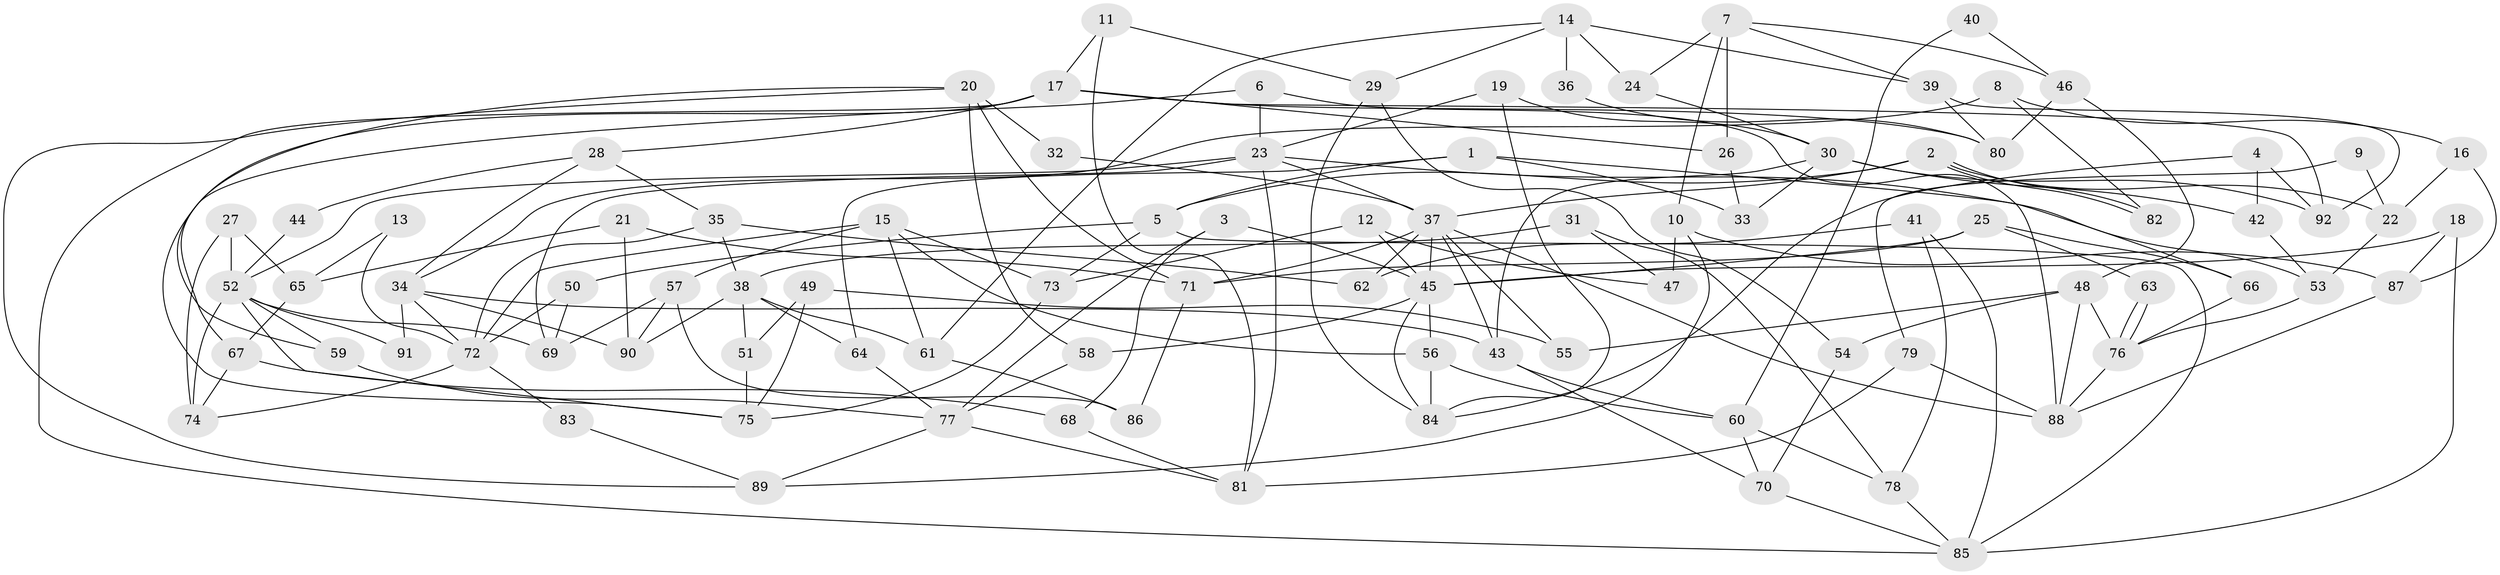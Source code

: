 // Generated by graph-tools (version 1.1) at 2025/50/03/09/25 03:50:12]
// undirected, 92 vertices, 184 edges
graph export_dot {
graph [start="1"]
  node [color=gray90,style=filled];
  1;
  2;
  3;
  4;
  5;
  6;
  7;
  8;
  9;
  10;
  11;
  12;
  13;
  14;
  15;
  16;
  17;
  18;
  19;
  20;
  21;
  22;
  23;
  24;
  25;
  26;
  27;
  28;
  29;
  30;
  31;
  32;
  33;
  34;
  35;
  36;
  37;
  38;
  39;
  40;
  41;
  42;
  43;
  44;
  45;
  46;
  47;
  48;
  49;
  50;
  51;
  52;
  53;
  54;
  55;
  56;
  57;
  58;
  59;
  60;
  61;
  62;
  63;
  64;
  65;
  66;
  67;
  68;
  69;
  70;
  71;
  72;
  73;
  74;
  75;
  76;
  77;
  78;
  79;
  80;
  81;
  82;
  83;
  84;
  85;
  86;
  87;
  88;
  89;
  90;
  91;
  92;
  1 -- 5;
  1 -- 33;
  1 -- 64;
  1 -- 66;
  2 -- 37;
  2 -- 82;
  2 -- 82;
  2 -- 5;
  2 -- 22;
  3 -- 77;
  3 -- 45;
  3 -- 68;
  4 -- 84;
  4 -- 92;
  4 -- 42;
  5 -- 85;
  5 -- 50;
  5 -- 73;
  6 -- 75;
  6 -- 88;
  6 -- 23;
  7 -- 46;
  7 -- 39;
  7 -- 10;
  7 -- 24;
  7 -- 26;
  8 -- 34;
  8 -- 16;
  8 -- 82;
  9 -- 79;
  9 -- 22;
  10 -- 89;
  10 -- 47;
  10 -- 87;
  11 -- 17;
  11 -- 81;
  11 -- 29;
  12 -- 45;
  12 -- 73;
  12 -- 47;
  13 -- 65;
  13 -- 72;
  14 -- 61;
  14 -- 24;
  14 -- 29;
  14 -- 36;
  14 -- 39;
  15 -- 72;
  15 -- 56;
  15 -- 57;
  15 -- 61;
  15 -- 73;
  16 -- 22;
  16 -- 87;
  17 -- 85;
  17 -- 67;
  17 -- 26;
  17 -- 28;
  17 -- 80;
  17 -- 92;
  18 -- 45;
  18 -- 87;
  18 -- 85;
  19 -- 30;
  19 -- 23;
  19 -- 84;
  20 -- 58;
  20 -- 71;
  20 -- 32;
  20 -- 59;
  20 -- 89;
  21 -- 65;
  21 -- 90;
  21 -- 71;
  22 -- 53;
  23 -- 69;
  23 -- 37;
  23 -- 52;
  23 -- 53;
  23 -- 81;
  24 -- 30;
  25 -- 45;
  25 -- 71;
  25 -- 63;
  25 -- 66;
  26 -- 33;
  27 -- 74;
  27 -- 52;
  27 -- 65;
  28 -- 34;
  28 -- 35;
  28 -- 44;
  29 -- 54;
  29 -- 84;
  30 -- 42;
  30 -- 43;
  30 -- 33;
  30 -- 92;
  31 -- 47;
  31 -- 78;
  31 -- 38;
  32 -- 37;
  34 -- 43;
  34 -- 72;
  34 -- 90;
  34 -- 91;
  35 -- 38;
  35 -- 62;
  35 -- 72;
  36 -- 80;
  37 -- 88;
  37 -- 43;
  37 -- 45;
  37 -- 55;
  37 -- 62;
  37 -- 71;
  38 -- 61;
  38 -- 51;
  38 -- 64;
  38 -- 90;
  39 -- 92;
  39 -- 80;
  40 -- 60;
  40 -- 46;
  41 -- 85;
  41 -- 62;
  41 -- 78;
  42 -- 53;
  43 -- 60;
  43 -- 70;
  44 -- 52;
  45 -- 84;
  45 -- 56;
  45 -- 58;
  46 -- 80;
  46 -- 48;
  48 -- 54;
  48 -- 76;
  48 -- 55;
  48 -- 88;
  49 -- 75;
  49 -- 55;
  49 -- 51;
  50 -- 69;
  50 -- 72;
  51 -- 75;
  52 -- 75;
  52 -- 59;
  52 -- 69;
  52 -- 74;
  52 -- 91;
  53 -- 76;
  54 -- 70;
  56 -- 84;
  56 -- 60;
  57 -- 90;
  57 -- 69;
  57 -- 86;
  58 -- 77;
  59 -- 77;
  60 -- 78;
  60 -- 70;
  61 -- 86;
  63 -- 76;
  63 -- 76;
  64 -- 77;
  65 -- 67;
  66 -- 76;
  67 -- 68;
  67 -- 74;
  68 -- 81;
  70 -- 85;
  71 -- 86;
  72 -- 74;
  72 -- 83;
  73 -- 75;
  76 -- 88;
  77 -- 81;
  77 -- 89;
  78 -- 85;
  79 -- 81;
  79 -- 88;
  83 -- 89;
  87 -- 88;
}
